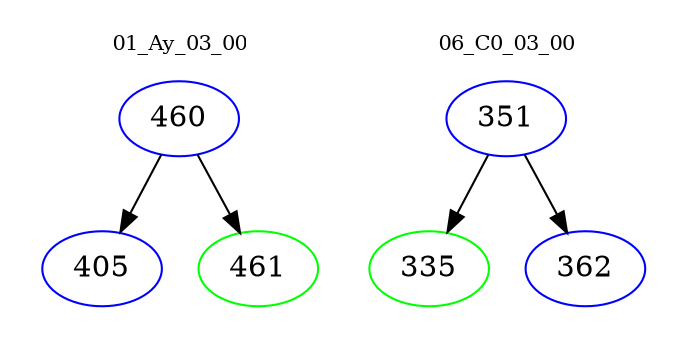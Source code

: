 digraph{
subgraph cluster_0 {
color = white
label = "01_Ay_03_00";
fontsize=10;
T0_460 [label="460", color="blue"]
T0_460 -> T0_405 [color="black"]
T0_405 [label="405", color="blue"]
T0_460 -> T0_461 [color="black"]
T0_461 [label="461", color="green"]
}
subgraph cluster_1 {
color = white
label = "06_C0_03_00";
fontsize=10;
T1_351 [label="351", color="blue"]
T1_351 -> T1_335 [color="black"]
T1_335 [label="335", color="green"]
T1_351 -> T1_362 [color="black"]
T1_362 [label="362", color="blue"]
}
}
